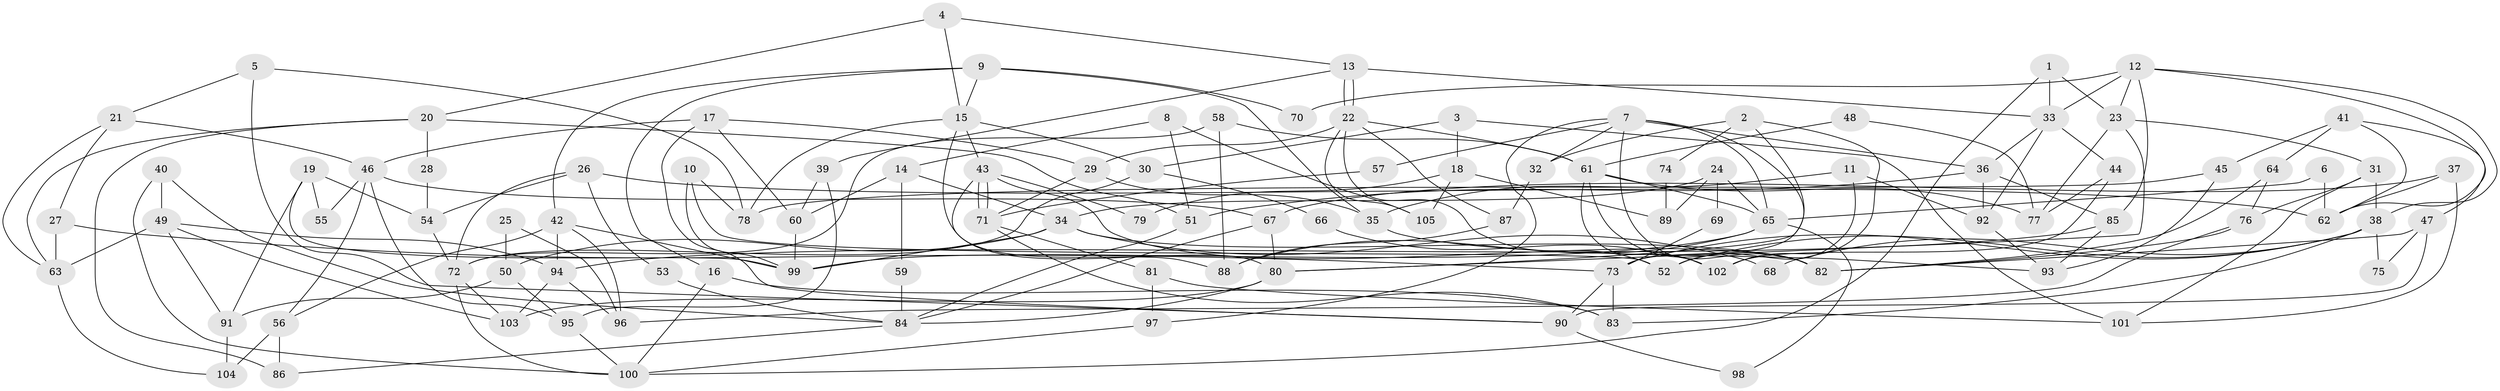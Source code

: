 // Generated by graph-tools (version 1.1) at 2025/11/02/27/25 16:11:23]
// undirected, 105 vertices, 210 edges
graph export_dot {
graph [start="1"]
  node [color=gray90,style=filled];
  1;
  2;
  3;
  4;
  5;
  6;
  7;
  8;
  9;
  10;
  11;
  12;
  13;
  14;
  15;
  16;
  17;
  18;
  19;
  20;
  21;
  22;
  23;
  24;
  25;
  26;
  27;
  28;
  29;
  30;
  31;
  32;
  33;
  34;
  35;
  36;
  37;
  38;
  39;
  40;
  41;
  42;
  43;
  44;
  45;
  46;
  47;
  48;
  49;
  50;
  51;
  52;
  53;
  54;
  55;
  56;
  57;
  58;
  59;
  60;
  61;
  62;
  63;
  64;
  65;
  66;
  67;
  68;
  69;
  70;
  71;
  72;
  73;
  74;
  75;
  76;
  77;
  78;
  79;
  80;
  81;
  82;
  83;
  84;
  85;
  86;
  87;
  88;
  89;
  90;
  91;
  92;
  93;
  94;
  95;
  96;
  97;
  98;
  99;
  100;
  101;
  102;
  103;
  104;
  105;
  1 -- 100;
  1 -- 33;
  1 -- 23;
  2 -- 80;
  2 -- 102;
  2 -- 32;
  2 -- 74;
  3 -- 101;
  3 -- 30;
  3 -- 18;
  4 -- 15;
  4 -- 13;
  4 -- 20;
  5 -- 90;
  5 -- 21;
  5 -- 78;
  6 -- 62;
  6 -- 65;
  7 -- 82;
  7 -- 36;
  7 -- 32;
  7 -- 57;
  7 -- 65;
  7 -- 73;
  7 -- 97;
  8 -- 51;
  8 -- 14;
  8 -- 105;
  9 -- 35;
  9 -- 16;
  9 -- 15;
  9 -- 42;
  9 -- 70;
  10 -- 78;
  10 -- 52;
  10 -- 99;
  11 -- 92;
  11 -- 52;
  11 -- 35;
  12 -- 23;
  12 -- 33;
  12 -- 38;
  12 -- 62;
  12 -- 70;
  12 -- 85;
  13 -- 22;
  13 -- 22;
  13 -- 33;
  13 -- 39;
  14 -- 60;
  14 -- 34;
  14 -- 59;
  15 -- 43;
  15 -- 30;
  15 -- 78;
  15 -- 80;
  16 -- 83;
  16 -- 100;
  17 -- 46;
  17 -- 90;
  17 -- 29;
  17 -- 60;
  18 -- 105;
  18 -- 79;
  18 -- 89;
  19 -- 54;
  19 -- 99;
  19 -- 55;
  19 -- 91;
  20 -- 63;
  20 -- 28;
  20 -- 51;
  20 -- 86;
  21 -- 27;
  21 -- 46;
  21 -- 63;
  22 -- 61;
  22 -- 29;
  22 -- 52;
  22 -- 87;
  22 -- 105;
  23 -- 31;
  23 -- 77;
  23 -- 80;
  24 -- 65;
  24 -- 34;
  24 -- 69;
  24 -- 89;
  25 -- 50;
  25 -- 96;
  26 -- 62;
  26 -- 72;
  26 -- 53;
  26 -- 54;
  27 -- 63;
  27 -- 73;
  28 -- 54;
  29 -- 35;
  29 -- 71;
  30 -- 72;
  30 -- 66;
  31 -- 38;
  31 -- 76;
  31 -- 101;
  32 -- 87;
  33 -- 92;
  33 -- 36;
  33 -- 44;
  34 -- 99;
  34 -- 82;
  34 -- 50;
  34 -- 68;
  35 -- 93;
  36 -- 85;
  36 -- 51;
  36 -- 92;
  37 -- 67;
  37 -- 101;
  37 -- 62;
  38 -- 83;
  38 -- 52;
  38 -- 68;
  38 -- 73;
  38 -- 75;
  39 -- 60;
  39 -- 95;
  40 -- 49;
  40 -- 84;
  40 -- 100;
  41 -- 62;
  41 -- 64;
  41 -- 45;
  41 -- 47;
  42 -- 94;
  42 -- 56;
  42 -- 96;
  42 -- 99;
  43 -- 88;
  43 -- 71;
  43 -- 71;
  43 -- 79;
  43 -- 82;
  44 -- 77;
  44 -- 102;
  45 -- 78;
  45 -- 93;
  46 -- 95;
  46 -- 67;
  46 -- 55;
  46 -- 56;
  47 -- 82;
  47 -- 75;
  47 -- 90;
  48 -- 61;
  48 -- 77;
  49 -- 94;
  49 -- 63;
  49 -- 91;
  49 -- 103;
  50 -- 91;
  50 -- 95;
  51 -- 84;
  53 -- 84;
  54 -- 72;
  56 -- 86;
  56 -- 104;
  57 -- 71;
  58 -- 72;
  58 -- 88;
  58 -- 61;
  59 -- 84;
  60 -- 99;
  61 -- 65;
  61 -- 77;
  61 -- 82;
  61 -- 102;
  63 -- 104;
  64 -- 82;
  64 -- 76;
  65 -- 99;
  65 -- 88;
  65 -- 98;
  66 -- 102;
  67 -- 84;
  67 -- 80;
  69 -- 73;
  71 -- 81;
  71 -- 83;
  72 -- 103;
  72 -- 100;
  73 -- 83;
  73 -- 90;
  74 -- 89;
  76 -- 96;
  76 -- 82;
  80 -- 84;
  80 -- 103;
  81 -- 97;
  81 -- 101;
  84 -- 86;
  85 -- 93;
  85 -- 94;
  87 -- 88;
  90 -- 98;
  91 -- 104;
  92 -- 93;
  94 -- 103;
  94 -- 96;
  95 -- 100;
  97 -- 100;
}

